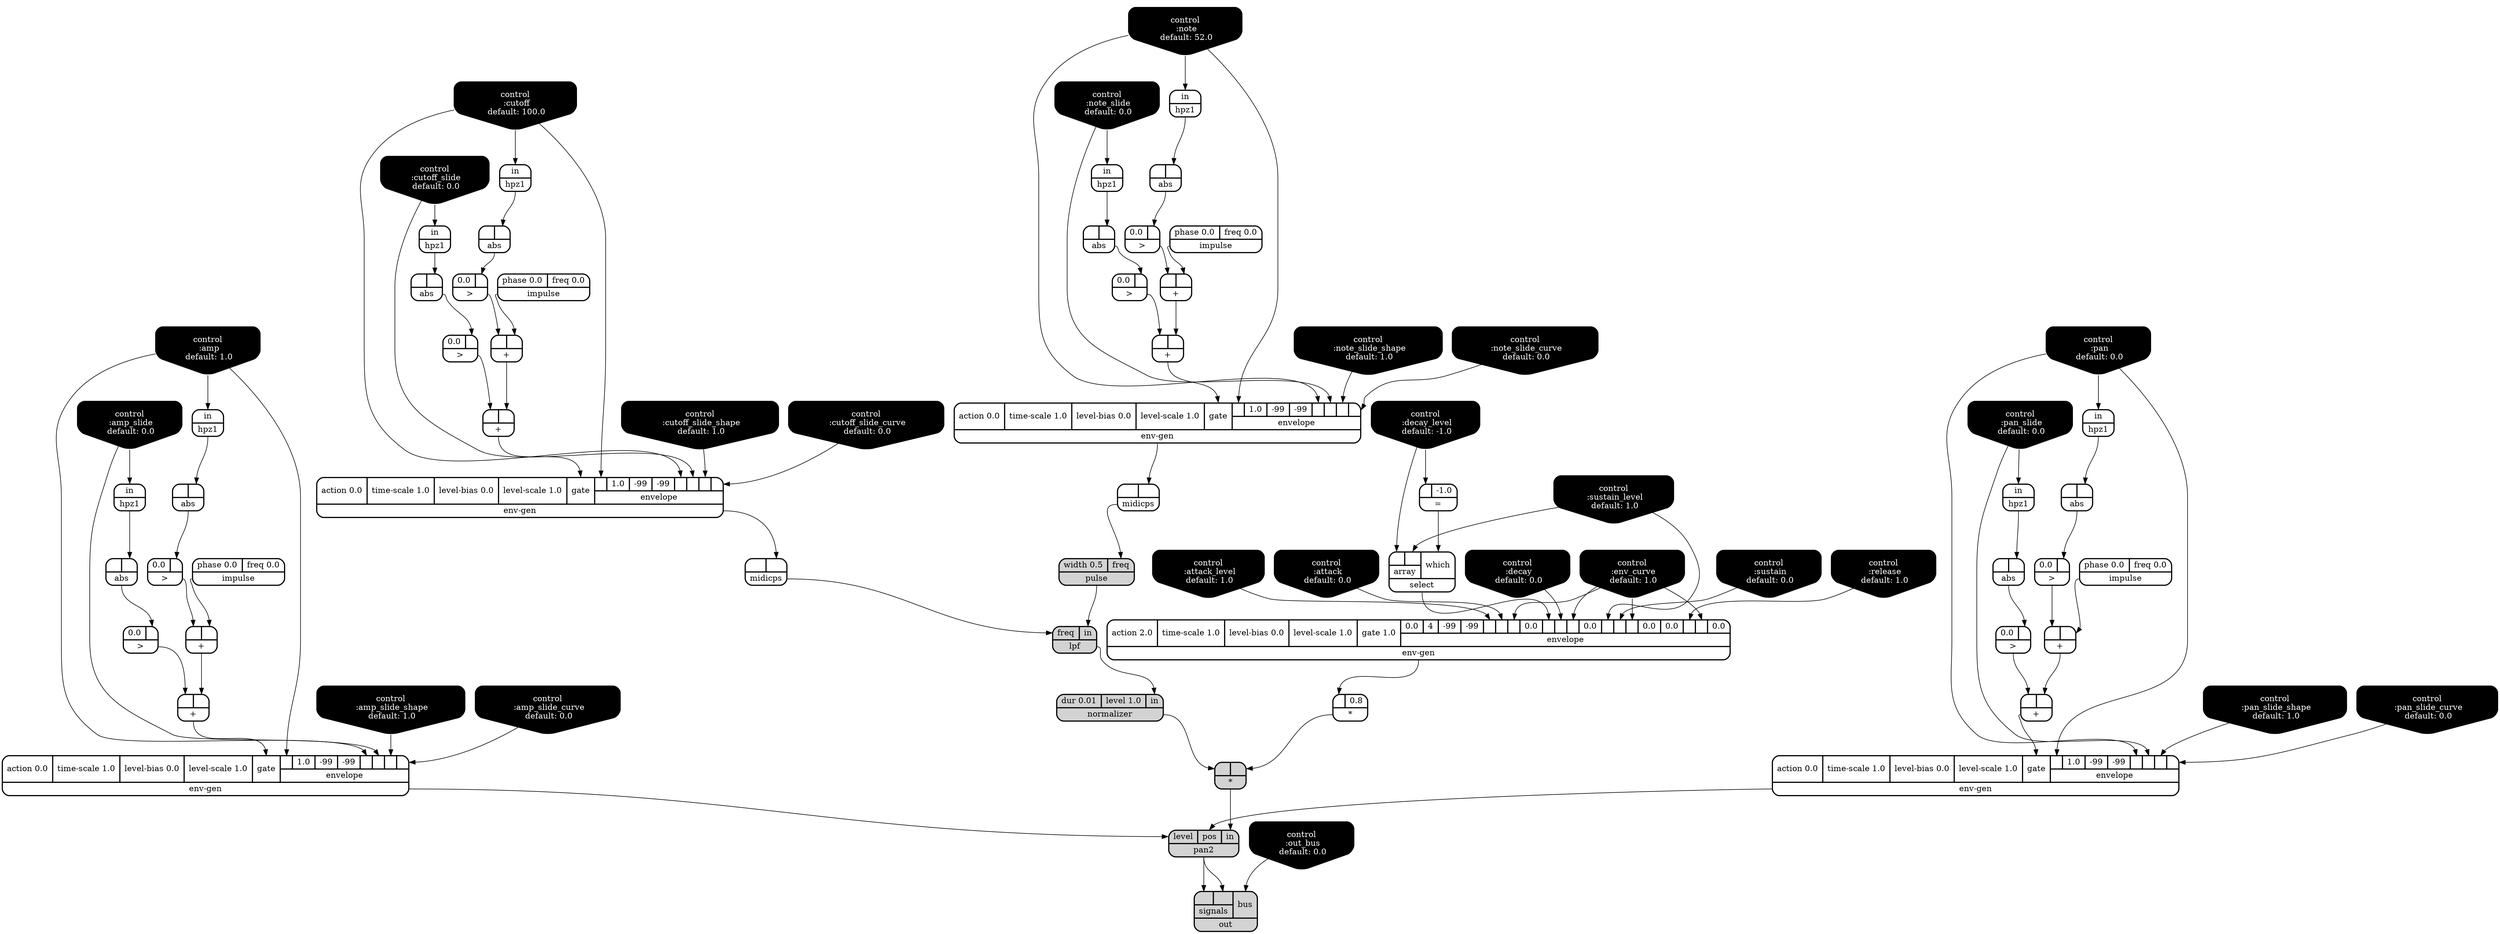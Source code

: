 digraph synthdef {
72 [label = "{{ <b> |<a> 0.8} |<__UG_NAME__>* }" style="bold, rounded" shape=record rankdir=LR];
74 [label = "{{ <b> |<a> } |<__UG_NAME__>* }" style="filled, bold, rounded"  shape=record rankdir=LR];
34 [label = "{{ <b> |<a> } |<__UG_NAME__>+ }" style="bold, rounded" shape=record rankdir=LR];
41 [label = "{{ <b> |<a> } |<__UG_NAME__>+ }" style="bold, rounded" shape=record rankdir=LR];
42 [label = "{{ <b> |<a> } |<__UG_NAME__>+ }" style="bold, rounded" shape=record rankdir=LR];
47 [label = "{{ <b> |<a> } |<__UG_NAME__>+ }" style="bold, rounded" shape=record rankdir=LR];
56 [label = "{{ <b> |<a> } |<__UG_NAME__>+ }" style="bold, rounded" shape=record rankdir=LR];
60 [label = "{{ <b> |<a> } |<__UG_NAME__>+ }" style="bold, rounded" shape=record rankdir=LR];
61 [label = "{{ <b> |<a> } |<__UG_NAME__>+ }" style="bold, rounded" shape=record rankdir=LR];
63 [label = "{{ <b> |<a> } |<__UG_NAME__>+ }" style="bold, rounded" shape=record rankdir=LR];
28 [label = "{{ <b> |<a> -1.0} |<__UG_NAME__>= }" style="bold, rounded" shape=record rankdir=LR];
33 [label = "{{ <b> 0.0|<a> } |<__UG_NAME__>\> }" style="bold, rounded" shape=record rankdir=LR];
37 [label = "{{ <b> 0.0|<a> } |<__UG_NAME__>\> }" style="bold, rounded" shape=record rankdir=LR];
40 [label = "{{ <b> 0.0|<a> } |<__UG_NAME__>\> }" style="bold, rounded" shape=record rankdir=LR];
46 [label = "{{ <b> 0.0|<a> } |<__UG_NAME__>\> }" style="bold, rounded" shape=record rankdir=LR];
49 [label = "{{ <b> 0.0|<a> } |<__UG_NAME__>\> }" style="bold, rounded" shape=record rankdir=LR];
55 [label = "{{ <b> 0.0|<a> } |<__UG_NAME__>\> }" style="bold, rounded" shape=record rankdir=LR];
59 [label = "{{ <b> 0.0|<a> } |<__UG_NAME__>\> }" style="bold, rounded" shape=record rankdir=LR];
62 [label = "{{ <b> 0.0|<a> } |<__UG_NAME__>\> }" style="bold, rounded" shape=record rankdir=LR];
32 [label = "{{ <b> |<a> } |<__UG_NAME__>abs }" style="bold, rounded" shape=record rankdir=LR];
36 [label = "{{ <b> |<a> } |<__UG_NAME__>abs }" style="bold, rounded" shape=record rankdir=LR];
39 [label = "{{ <b> |<a> } |<__UG_NAME__>abs }" style="bold, rounded" shape=record rankdir=LR];
45 [label = "{{ <b> |<a> } |<__UG_NAME__>abs }" style="bold, rounded" shape=record rankdir=LR];
48 [label = "{{ <b> |<a> } |<__UG_NAME__>abs }" style="bold, rounded" shape=record rankdir=LR];
51 [label = "{{ <b> |<a> } |<__UG_NAME__>abs }" style="bold, rounded" shape=record rankdir=LR];
54 [label = "{{ <b> |<a> } |<__UG_NAME__>abs }" style="bold, rounded" shape=record rankdir=LR];
58 [label = "{{ <b> |<a> } |<__UG_NAME__>abs }" style="bold, rounded" shape=record rankdir=LR];
0 [label = "control
 :note
 default: 52.0" shape=invhouse style="rounded, filled, bold" fillcolor=black fontcolor=white ]; 
1 [label = "control
 :note_slide
 default: 0.0" shape=invhouse style="rounded, filled, bold" fillcolor=black fontcolor=white ]; 
2 [label = "control
 :note_slide_shape
 default: 1.0" shape=invhouse style="rounded, filled, bold" fillcolor=black fontcolor=white ]; 
3 [label = "control
 :note_slide_curve
 default: 0.0" shape=invhouse style="rounded, filled, bold" fillcolor=black fontcolor=white ]; 
4 [label = "control
 :amp
 default: 1.0" shape=invhouse style="rounded, filled, bold" fillcolor=black fontcolor=white ]; 
5 [label = "control
 :amp_slide
 default: 0.0" shape=invhouse style="rounded, filled, bold" fillcolor=black fontcolor=white ]; 
6 [label = "control
 :amp_slide_shape
 default: 1.0" shape=invhouse style="rounded, filled, bold" fillcolor=black fontcolor=white ]; 
7 [label = "control
 :amp_slide_curve
 default: 0.0" shape=invhouse style="rounded, filled, bold" fillcolor=black fontcolor=white ]; 
8 [label = "control
 :pan
 default: 0.0" shape=invhouse style="rounded, filled, bold" fillcolor=black fontcolor=white ]; 
9 [label = "control
 :pan_slide
 default: 0.0" shape=invhouse style="rounded, filled, bold" fillcolor=black fontcolor=white ]; 
10 [label = "control
 :pan_slide_shape
 default: 1.0" shape=invhouse style="rounded, filled, bold" fillcolor=black fontcolor=white ]; 
11 [label = "control
 :pan_slide_curve
 default: 0.0" shape=invhouse style="rounded, filled, bold" fillcolor=black fontcolor=white ]; 
12 [label = "control
 :attack
 default: 0.0" shape=invhouse style="rounded, filled, bold" fillcolor=black fontcolor=white ]; 
13 [label = "control
 :decay
 default: 0.0" shape=invhouse style="rounded, filled, bold" fillcolor=black fontcolor=white ]; 
14 [label = "control
 :sustain
 default: 0.0" shape=invhouse style="rounded, filled, bold" fillcolor=black fontcolor=white ]; 
15 [label = "control
 :release
 default: 1.0" shape=invhouse style="rounded, filled, bold" fillcolor=black fontcolor=white ]; 
16 [label = "control
 :attack_level
 default: 1.0" shape=invhouse style="rounded, filled, bold" fillcolor=black fontcolor=white ]; 
17 [label = "control
 :decay_level
 default: -1.0" shape=invhouse style="rounded, filled, bold" fillcolor=black fontcolor=white ]; 
18 [label = "control
 :sustain_level
 default: 1.0" shape=invhouse style="rounded, filled, bold" fillcolor=black fontcolor=white ]; 
19 [label = "control
 :env_curve
 default: 1.0" shape=invhouse style="rounded, filled, bold" fillcolor=black fontcolor=white ]; 
20 [label = "control
 :cutoff
 default: 100.0" shape=invhouse style="rounded, filled, bold" fillcolor=black fontcolor=white ]; 
21 [label = "control
 :cutoff_slide
 default: 0.0" shape=invhouse style="rounded, filled, bold" fillcolor=black fontcolor=white ]; 
22 [label = "control
 :cutoff_slide_shape
 default: 1.0" shape=invhouse style="rounded, filled, bold" fillcolor=black fontcolor=white ]; 
23 [label = "control
 :cutoff_slide_curve
 default: 0.0" shape=invhouse style="rounded, filled, bold" fillcolor=black fontcolor=white ]; 
24 [label = "control
 :out_bus
 default: 0.0" shape=invhouse style="rounded, filled, bold" fillcolor=black fontcolor=white ]; 
43 [label = "{{ <action> action 0.0|<time____scale> time-scale 1.0|<level____bias> level-bias 0.0|<level____scale> level-scale 1.0|<gate> gate|{{<envelope___control___0>|1.0|-99|-99|<envelope___control___4>|<envelope___control___5>|<envelope___control___6>|<envelope___control___7>}|envelope}} |<__UG_NAME__>env-gen }" style="bold, rounded" shape=record rankdir=LR];
64 [label = "{{ <action> action 0.0|<time____scale> time-scale 1.0|<level____bias> level-bias 0.0|<level____scale> level-scale 1.0|<gate> gate|{{<envelope___control___0>|1.0|-99|-99|<envelope___control___4>|<envelope___control___5>|<envelope___control___6>|<envelope___control___7>}|envelope}} |<__UG_NAME__>env-gen }" style="bold, rounded" shape=record rankdir=LR];
67 [label = "{{ <action> action 0.0|<time____scale> time-scale 1.0|<level____bias> level-bias 0.0|<level____scale> level-scale 1.0|<gate> gate|{{<envelope___control___0>|1.0|-99|-99|<envelope___control___4>|<envelope___control___5>|<envelope___control___6>|<envelope___control___7>}|envelope}} |<__UG_NAME__>env-gen }" style="bold, rounded" shape=record rankdir=LR];
70 [label = "{{ <action> action 2.0|<time____scale> time-scale 1.0|<level____bias> level-bias 0.0|<level____scale> level-scale 1.0|<gate> gate 1.0|{{0.0|4|-99|-99|<envelope___control___4>|<envelope___control___5>|<envelope___control___6>|0.0|<envelope___select___8>|<envelope___control___9>|<envelope___control___10>|0.0|<envelope___control___12>|<envelope___control___13>|<envelope___control___14>|0.0|0.0|<envelope___control___17>|<envelope___control___18>|0.0}|envelope}} |<__UG_NAME__>env-gen }" style="bold, rounded" shape=record rankdir=LR];
71 [label = "{{ <action> action 0.0|<time____scale> time-scale 1.0|<level____bias> level-bias 0.0|<level____scale> level-scale 1.0|<gate> gate|{{<envelope___control___0>|1.0|-99|-99|<envelope___control___4>|<envelope___control___5>|<envelope___control___6>|<envelope___control___7>}|envelope}} |<__UG_NAME__>env-gen }" style="bold, rounded" shape=record rankdir=LR];
27 [label = "{{ <in> in} |<__UG_NAME__>hpz1 }" style="bold, rounded" shape=record rankdir=LR];
30 [label = "{{ <in> in} |<__UG_NAME__>hpz1 }" style="bold, rounded" shape=record rankdir=LR];
35 [label = "{{ <in> in} |<__UG_NAME__>hpz1 }" style="bold, rounded" shape=record rankdir=LR];
38 [label = "{{ <in> in} |<__UG_NAME__>hpz1 }" style="bold, rounded" shape=record rankdir=LR];
44 [label = "{{ <in> in} |<__UG_NAME__>hpz1 }" style="bold, rounded" shape=record rankdir=LR];
50 [label = "{{ <in> in} |<__UG_NAME__>hpz1 }" style="bold, rounded" shape=record rankdir=LR];
53 [label = "{{ <in> in} |<__UG_NAME__>hpz1 }" style="bold, rounded" shape=record rankdir=LR];
57 [label = "{{ <in> in} |<__UG_NAME__>hpz1 }" style="bold, rounded" shape=record rankdir=LR];
25 [label = "{{ <phase> phase 0.0|<freq> freq 0.0} |<__UG_NAME__>impulse }" style="bold, rounded" shape=record rankdir=LR];
26 [label = "{{ <phase> phase 0.0|<freq> freq 0.0} |<__UG_NAME__>impulse }" style="bold, rounded" shape=record rankdir=LR];
31 [label = "{{ <phase> phase 0.0|<freq> freq 0.0} |<__UG_NAME__>impulse }" style="bold, rounded" shape=record rankdir=LR];
52 [label = "{{ <phase> phase 0.0|<freq> freq 0.0} |<__UG_NAME__>impulse }" style="bold, rounded" shape=record rankdir=LR];
69 [label = "{{ <freq> freq|<in> in} |<__UG_NAME__>lpf }" style="filled, bold, rounded"  shape=record rankdir=LR];
65 [label = "{{ <b> |<a> } |<__UG_NAME__>midicps }" style="bold, rounded" shape=record rankdir=LR];
68 [label = "{{ <b> |<a> } |<__UG_NAME__>midicps }" style="bold, rounded" shape=record rankdir=LR];
73 [label = "{{ <dur> dur 0.01|<level> level 1.0|<in> in} |<__UG_NAME__>normalizer }" style="filled, bold, rounded"  shape=record rankdir=LR];
76 [label = "{{ {{<signals___pan2___0>|<signals___pan2___1>}|signals}|<bus> bus} |<__UG_NAME__>out }" style="filled, bold, rounded"  shape=record rankdir=LR];
75 [label = "{{ <level> level|<pos> pos|<in> in} |<__UG_NAME__>pan2 }" style="filled, bold, rounded"  shape=record rankdir=LR];
66 [label = "{{ <width> width 0.5|<freq> freq} |<__UG_NAME__>pulse }" style="filled, bold, rounded"  shape=record rankdir=LR];
29 [label = "{{ {{<array___control___0>|<array___control___1>}|array}|<which> which} |<__UG_NAME__>select }" style="bold, rounded" shape=record rankdir=LR];

70:__UG_NAME__ -> 72:b ;
72:__UG_NAME__ -> 74:a ;
73:__UG_NAME__ -> 74:b ;
31:__UG_NAME__ -> 34:a ;
33:__UG_NAME__ -> 34:b ;
26:__UG_NAME__ -> 41:a ;
40:__UG_NAME__ -> 41:b ;
41:__UG_NAME__ -> 42:a ;
37:__UG_NAME__ -> 42:b ;
34:__UG_NAME__ -> 47:a ;
46:__UG_NAME__ -> 47:b ;
52:__UG_NAME__ -> 56:a ;
55:__UG_NAME__ -> 56:b ;
25:__UG_NAME__ -> 60:a ;
59:__UG_NAME__ -> 60:b ;
60:__UG_NAME__ -> 61:a ;
49:__UG_NAME__ -> 61:b ;
56:__UG_NAME__ -> 63:a ;
62:__UG_NAME__ -> 63:b ;
17:__UG_NAME__ -> 28:b ;
32:__UG_NAME__ -> 33:a ;
36:__UG_NAME__ -> 37:a ;
39:__UG_NAME__ -> 40:a ;
45:__UG_NAME__ -> 46:a ;
48:__UG_NAME__ -> 49:a ;
54:__UG_NAME__ -> 55:a ;
58:__UG_NAME__ -> 59:a ;
51:__UG_NAME__ -> 62:a ;
30:__UG_NAME__ -> 32:a ;
35:__UG_NAME__ -> 36:a ;
38:__UG_NAME__ -> 39:a ;
44:__UG_NAME__ -> 45:a ;
27:__UG_NAME__ -> 48:a ;
50:__UG_NAME__ -> 51:a ;
53:__UG_NAME__ -> 54:a ;
57:__UG_NAME__ -> 58:a ;
4:__UG_NAME__ -> 43:envelope___control___0 ;
4:__UG_NAME__ -> 43:envelope___control___4 ;
5:__UG_NAME__ -> 43:envelope___control___5 ;
6:__UG_NAME__ -> 43:envelope___control___6 ;
7:__UG_NAME__ -> 43:envelope___control___7 ;
42:__UG_NAME__ -> 43:gate ;
0:__UG_NAME__ -> 64:envelope___control___0 ;
0:__UG_NAME__ -> 64:envelope___control___4 ;
1:__UG_NAME__ -> 64:envelope___control___5 ;
2:__UG_NAME__ -> 64:envelope___control___6 ;
3:__UG_NAME__ -> 64:envelope___control___7 ;
63:__UG_NAME__ -> 64:gate ;
20:__UG_NAME__ -> 67:envelope___control___0 ;
20:__UG_NAME__ -> 67:envelope___control___4 ;
21:__UG_NAME__ -> 67:envelope___control___5 ;
22:__UG_NAME__ -> 67:envelope___control___6 ;
23:__UG_NAME__ -> 67:envelope___control___7 ;
47:__UG_NAME__ -> 67:gate ;
16:__UG_NAME__ -> 70:envelope___control___4 ;
12:__UG_NAME__ -> 70:envelope___control___5 ;
19:__UG_NAME__ -> 70:envelope___control___6 ;
29:__UG_NAME__ -> 70:envelope___select___8 ;
13:__UG_NAME__ -> 70:envelope___control___9 ;
19:__UG_NAME__ -> 70:envelope___control___10 ;
18:__UG_NAME__ -> 70:envelope___control___12 ;
14:__UG_NAME__ -> 70:envelope___control___13 ;
19:__UG_NAME__ -> 70:envelope___control___14 ;
15:__UG_NAME__ -> 70:envelope___control___17 ;
19:__UG_NAME__ -> 70:envelope___control___18 ;
8:__UG_NAME__ -> 71:envelope___control___0 ;
8:__UG_NAME__ -> 71:envelope___control___4 ;
9:__UG_NAME__ -> 71:envelope___control___5 ;
10:__UG_NAME__ -> 71:envelope___control___6 ;
11:__UG_NAME__ -> 71:envelope___control___7 ;
61:__UG_NAME__ -> 71:gate ;
9:__UG_NAME__ -> 27:in ;
20:__UG_NAME__ -> 30:in ;
5:__UG_NAME__ -> 35:in ;
4:__UG_NAME__ -> 38:in ;
21:__UG_NAME__ -> 44:in ;
1:__UG_NAME__ -> 50:in ;
0:__UG_NAME__ -> 53:in ;
8:__UG_NAME__ -> 57:in ;
66:__UG_NAME__ -> 69:in ;
68:__UG_NAME__ -> 69:freq ;
64:__UG_NAME__ -> 65:a ;
67:__UG_NAME__ -> 68:a ;
69:__UG_NAME__ -> 73:in ;
24:__UG_NAME__ -> 76:bus ;
75:__UG_NAME__ -> 76:signals___pan2___0 ;
75:__UG_NAME__ -> 76:signals___pan2___1 ;
74:__UG_NAME__ -> 75:in ;
71:__UG_NAME__ -> 75:pos ;
43:__UG_NAME__ -> 75:level ;
65:__UG_NAME__ -> 66:freq ;
28:__UG_NAME__ -> 29:which ;
17:__UG_NAME__ -> 29:array___control___0 ;
18:__UG_NAME__ -> 29:array___control___1 ;

}